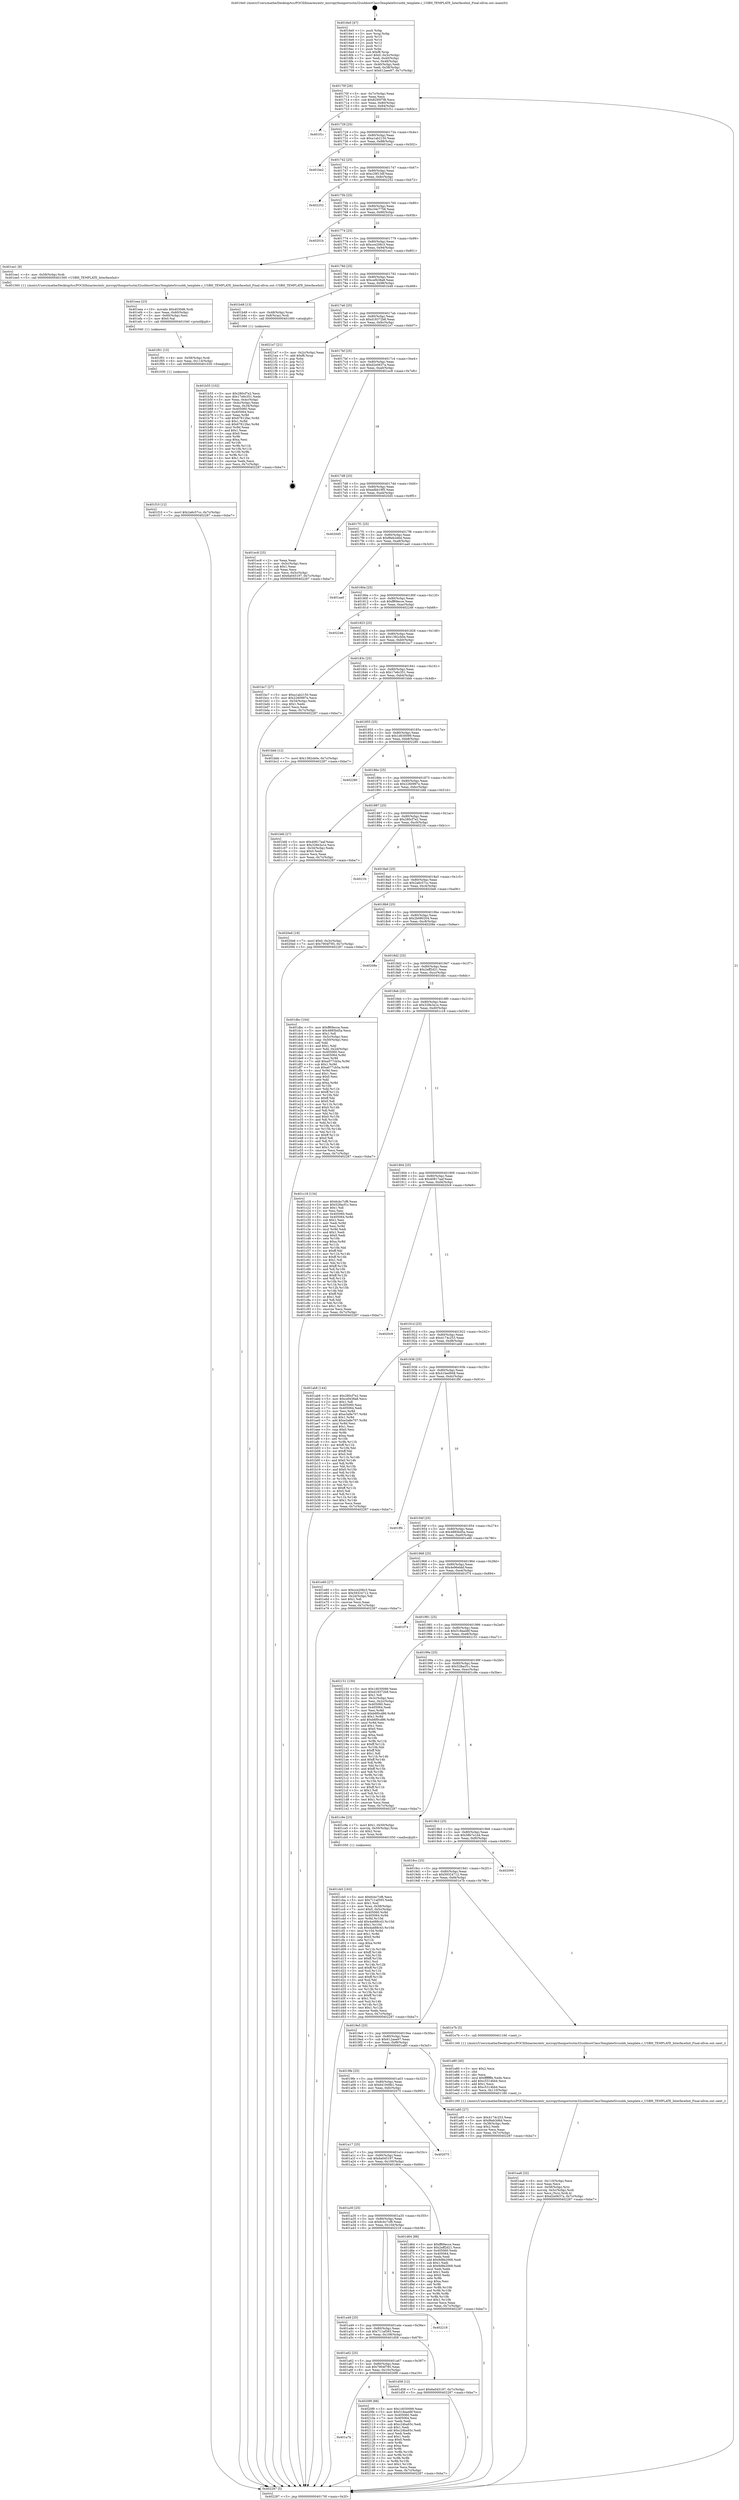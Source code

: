 digraph "0x4016e0" {
  label = "0x4016e0 (/mnt/c/Users/mathe/Desktop/tcc/POCII/binaries/extr_micropythonportsstm32usbhostClassTemplateSrcusbh_template.c_USBH_TEMPLATE_InterfaceInit_Final-ollvm.out::main(0))"
  labelloc = "t"
  node[shape=record]

  Entry [label="",width=0.3,height=0.3,shape=circle,fillcolor=black,style=filled]
  "0x40170f" [label="{
     0x40170f [26]\l
     | [instrs]\l
     &nbsp;&nbsp;0x40170f \<+3\>: mov -0x7c(%rbp),%eax\l
     &nbsp;&nbsp;0x401712 \<+2\>: mov %eax,%ecx\l
     &nbsp;&nbsp;0x401714 \<+6\>: sub $0x8295f7f8,%ecx\l
     &nbsp;&nbsp;0x40171a \<+3\>: mov %eax,-0x80(%rbp)\l
     &nbsp;&nbsp;0x40171d \<+6\>: mov %ecx,-0x84(%rbp)\l
     &nbsp;&nbsp;0x401723 \<+6\>: je 0000000000401f1c \<main+0x83c\>\l
  }"]
  "0x401f1c" [label="{
     0x401f1c\l
  }", style=dashed]
  "0x401729" [label="{
     0x401729 [25]\l
     | [instrs]\l
     &nbsp;&nbsp;0x401729 \<+5\>: jmp 000000000040172e \<main+0x4e\>\l
     &nbsp;&nbsp;0x40172e \<+3\>: mov -0x80(%rbp),%eax\l
     &nbsp;&nbsp;0x401731 \<+5\>: sub $0xa1ab2150,%eax\l
     &nbsp;&nbsp;0x401736 \<+6\>: mov %eax,-0x88(%rbp)\l
     &nbsp;&nbsp;0x40173c \<+6\>: je 0000000000401be2 \<main+0x502\>\l
  }"]
  Exit [label="",width=0.3,height=0.3,shape=circle,fillcolor=black,style=filled,peripheries=2]
  "0x401be2" [label="{
     0x401be2\l
  }", style=dashed]
  "0x401742" [label="{
     0x401742 [25]\l
     | [instrs]\l
     &nbsp;&nbsp;0x401742 \<+5\>: jmp 0000000000401747 \<main+0x67\>\l
     &nbsp;&nbsp;0x401747 \<+3\>: mov -0x80(%rbp),%eax\l
     &nbsp;&nbsp;0x40174a \<+5\>: sub $0xc29f13df,%eax\l
     &nbsp;&nbsp;0x40174f \<+6\>: mov %eax,-0x8c(%rbp)\l
     &nbsp;&nbsp;0x401755 \<+6\>: je 0000000000402252 \<main+0xb72\>\l
  }"]
  "0x401a7b" [label="{
     0x401a7b\l
  }", style=dashed]
  "0x402252" [label="{
     0x402252\l
  }", style=dashed]
  "0x40175b" [label="{
     0x40175b [25]\l
     | [instrs]\l
     &nbsp;&nbsp;0x40175b \<+5\>: jmp 0000000000401760 \<main+0x80\>\l
     &nbsp;&nbsp;0x401760 \<+3\>: mov -0x80(%rbp),%eax\l
     &nbsp;&nbsp;0x401763 \<+5\>: sub $0xc34c7758,%eax\l
     &nbsp;&nbsp;0x401768 \<+6\>: mov %eax,-0x90(%rbp)\l
     &nbsp;&nbsp;0x40176e \<+6\>: je 000000000040201b \<main+0x93b\>\l
  }"]
  "0x4020f9" [label="{
     0x4020f9 [88]\l
     | [instrs]\l
     &nbsp;&nbsp;0x4020f9 \<+5\>: mov $0x1d030099,%eax\l
     &nbsp;&nbsp;0x4020fe \<+5\>: mov $0x518ea48f,%ecx\l
     &nbsp;&nbsp;0x402103 \<+7\>: mov 0x405060,%edx\l
     &nbsp;&nbsp;0x40210a \<+7\>: mov 0x405064,%esi\l
     &nbsp;&nbsp;0x402111 \<+2\>: mov %edx,%edi\l
     &nbsp;&nbsp;0x402113 \<+6\>: sub $0xc24ba93c,%edi\l
     &nbsp;&nbsp;0x402119 \<+3\>: sub $0x1,%edi\l
     &nbsp;&nbsp;0x40211c \<+6\>: add $0xc24ba93c,%edi\l
     &nbsp;&nbsp;0x402122 \<+3\>: imul %edi,%edx\l
     &nbsp;&nbsp;0x402125 \<+3\>: and $0x1,%edx\l
     &nbsp;&nbsp;0x402128 \<+3\>: cmp $0x0,%edx\l
     &nbsp;&nbsp;0x40212b \<+4\>: sete %r8b\l
     &nbsp;&nbsp;0x40212f \<+3\>: cmp $0xa,%esi\l
     &nbsp;&nbsp;0x402132 \<+4\>: setl %r9b\l
     &nbsp;&nbsp;0x402136 \<+3\>: mov %r8b,%r10b\l
     &nbsp;&nbsp;0x402139 \<+3\>: and %r9b,%r10b\l
     &nbsp;&nbsp;0x40213c \<+3\>: xor %r9b,%r8b\l
     &nbsp;&nbsp;0x40213f \<+3\>: or %r8b,%r10b\l
     &nbsp;&nbsp;0x402142 \<+4\>: test $0x1,%r10b\l
     &nbsp;&nbsp;0x402146 \<+3\>: cmovne %ecx,%eax\l
     &nbsp;&nbsp;0x402149 \<+3\>: mov %eax,-0x7c(%rbp)\l
     &nbsp;&nbsp;0x40214c \<+5\>: jmp 0000000000402287 \<main+0xba7\>\l
  }"]
  "0x40201b" [label="{
     0x40201b\l
  }", style=dashed]
  "0x401774" [label="{
     0x401774 [25]\l
     | [instrs]\l
     &nbsp;&nbsp;0x401774 \<+5\>: jmp 0000000000401779 \<main+0x99\>\l
     &nbsp;&nbsp;0x401779 \<+3\>: mov -0x80(%rbp),%eax\l
     &nbsp;&nbsp;0x40177c \<+5\>: sub $0xcce206c3,%eax\l
     &nbsp;&nbsp;0x401781 \<+6\>: mov %eax,-0x94(%rbp)\l
     &nbsp;&nbsp;0x401787 \<+6\>: je 0000000000401ee1 \<main+0x801\>\l
  }"]
  "0x401f10" [label="{
     0x401f10 [12]\l
     | [instrs]\l
     &nbsp;&nbsp;0x401f10 \<+7\>: movl $0x2a6c57cc,-0x7c(%rbp)\l
     &nbsp;&nbsp;0x401f17 \<+5\>: jmp 0000000000402287 \<main+0xba7\>\l
  }"]
  "0x401ee1" [label="{
     0x401ee1 [9]\l
     | [instrs]\l
     &nbsp;&nbsp;0x401ee1 \<+4\>: mov -0x58(%rbp),%rdi\l
     &nbsp;&nbsp;0x401ee5 \<+5\>: call 0000000000401560 \<USBH_TEMPLATE_InterfaceInit\>\l
     | [calls]\l
     &nbsp;&nbsp;0x401560 \{1\} (/mnt/c/Users/mathe/Desktop/tcc/POCII/binaries/extr_micropythonportsstm32usbhostClassTemplateSrcusbh_template.c_USBH_TEMPLATE_InterfaceInit_Final-ollvm.out::USBH_TEMPLATE_InterfaceInit)\l
  }"]
  "0x40178d" [label="{
     0x40178d [25]\l
     | [instrs]\l
     &nbsp;&nbsp;0x40178d \<+5\>: jmp 0000000000401792 \<main+0xb2\>\l
     &nbsp;&nbsp;0x401792 \<+3\>: mov -0x80(%rbp),%eax\l
     &nbsp;&nbsp;0x401795 \<+5\>: sub $0xcef438a8,%eax\l
     &nbsp;&nbsp;0x40179a \<+6\>: mov %eax,-0x98(%rbp)\l
     &nbsp;&nbsp;0x4017a0 \<+6\>: je 0000000000401b48 \<main+0x468\>\l
  }"]
  "0x401f01" [label="{
     0x401f01 [15]\l
     | [instrs]\l
     &nbsp;&nbsp;0x401f01 \<+4\>: mov -0x58(%rbp),%rdi\l
     &nbsp;&nbsp;0x401f05 \<+6\>: mov %eax,-0x114(%rbp)\l
     &nbsp;&nbsp;0x401f0b \<+5\>: call 0000000000401030 \<free@plt\>\l
     | [calls]\l
     &nbsp;&nbsp;0x401030 \{1\} (unknown)\l
  }"]
  "0x401b48" [label="{
     0x401b48 [13]\l
     | [instrs]\l
     &nbsp;&nbsp;0x401b48 \<+4\>: mov -0x48(%rbp),%rax\l
     &nbsp;&nbsp;0x401b4c \<+4\>: mov 0x8(%rax),%rdi\l
     &nbsp;&nbsp;0x401b50 \<+5\>: call 0000000000401060 \<atoi@plt\>\l
     | [calls]\l
     &nbsp;&nbsp;0x401060 \{1\} (unknown)\l
  }"]
  "0x4017a6" [label="{
     0x4017a6 [25]\l
     | [instrs]\l
     &nbsp;&nbsp;0x4017a6 \<+5\>: jmp 00000000004017ab \<main+0xcb\>\l
     &nbsp;&nbsp;0x4017ab \<+3\>: mov -0x80(%rbp),%eax\l
     &nbsp;&nbsp;0x4017ae \<+5\>: sub $0xd18372b8,%eax\l
     &nbsp;&nbsp;0x4017b3 \<+6\>: mov %eax,-0x9c(%rbp)\l
     &nbsp;&nbsp;0x4017b9 \<+6\>: je 00000000004021e7 \<main+0xb07\>\l
  }"]
  "0x401eea" [label="{
     0x401eea [23]\l
     | [instrs]\l
     &nbsp;&nbsp;0x401eea \<+10\>: movabs $0x4030d6,%rdi\l
     &nbsp;&nbsp;0x401ef4 \<+3\>: mov %eax,-0x60(%rbp)\l
     &nbsp;&nbsp;0x401ef7 \<+3\>: mov -0x60(%rbp),%esi\l
     &nbsp;&nbsp;0x401efa \<+2\>: mov $0x0,%al\l
     &nbsp;&nbsp;0x401efc \<+5\>: call 0000000000401040 \<printf@plt\>\l
     | [calls]\l
     &nbsp;&nbsp;0x401040 \{1\} (unknown)\l
  }"]
  "0x4021e7" [label="{
     0x4021e7 [21]\l
     | [instrs]\l
     &nbsp;&nbsp;0x4021e7 \<+3\>: mov -0x2c(%rbp),%eax\l
     &nbsp;&nbsp;0x4021ea \<+7\>: add $0xf8,%rsp\l
     &nbsp;&nbsp;0x4021f1 \<+1\>: pop %rbx\l
     &nbsp;&nbsp;0x4021f2 \<+2\>: pop %r12\l
     &nbsp;&nbsp;0x4021f4 \<+2\>: pop %r13\l
     &nbsp;&nbsp;0x4021f6 \<+2\>: pop %r14\l
     &nbsp;&nbsp;0x4021f8 \<+2\>: pop %r15\l
     &nbsp;&nbsp;0x4021fa \<+1\>: pop %rbp\l
     &nbsp;&nbsp;0x4021fb \<+1\>: ret\l
  }"]
  "0x4017bf" [label="{
     0x4017bf [25]\l
     | [instrs]\l
     &nbsp;&nbsp;0x4017bf \<+5\>: jmp 00000000004017c4 \<main+0xe4\>\l
     &nbsp;&nbsp;0x4017c4 \<+3\>: mov -0x80(%rbp),%eax\l
     &nbsp;&nbsp;0x4017c7 \<+5\>: sub $0xd2e0637a,%eax\l
     &nbsp;&nbsp;0x4017cc \<+6\>: mov %eax,-0xa0(%rbp)\l
     &nbsp;&nbsp;0x4017d2 \<+6\>: je 0000000000401ec8 \<main+0x7e8\>\l
  }"]
  "0x401ea8" [label="{
     0x401ea8 [32]\l
     | [instrs]\l
     &nbsp;&nbsp;0x401ea8 \<+6\>: mov -0x110(%rbp),%ecx\l
     &nbsp;&nbsp;0x401eae \<+3\>: imul %eax,%ecx\l
     &nbsp;&nbsp;0x401eb1 \<+4\>: mov -0x58(%rbp),%rsi\l
     &nbsp;&nbsp;0x401eb5 \<+4\>: movslq -0x5c(%rbp),%rdi\l
     &nbsp;&nbsp;0x401eb9 \<+3\>: mov %ecx,(%rsi,%rdi,4)\l
     &nbsp;&nbsp;0x401ebc \<+7\>: movl $0xd2e0637a,-0x7c(%rbp)\l
     &nbsp;&nbsp;0x401ec3 \<+5\>: jmp 0000000000402287 \<main+0xba7\>\l
  }"]
  "0x401ec8" [label="{
     0x401ec8 [25]\l
     | [instrs]\l
     &nbsp;&nbsp;0x401ec8 \<+2\>: xor %eax,%eax\l
     &nbsp;&nbsp;0x401eca \<+3\>: mov -0x5c(%rbp),%ecx\l
     &nbsp;&nbsp;0x401ecd \<+3\>: sub $0x1,%eax\l
     &nbsp;&nbsp;0x401ed0 \<+2\>: sub %eax,%ecx\l
     &nbsp;&nbsp;0x401ed2 \<+3\>: mov %ecx,-0x5c(%rbp)\l
     &nbsp;&nbsp;0x401ed5 \<+7\>: movl $0x6a045197,-0x7c(%rbp)\l
     &nbsp;&nbsp;0x401edc \<+5\>: jmp 0000000000402287 \<main+0xba7\>\l
  }"]
  "0x4017d8" [label="{
     0x4017d8 [25]\l
     | [instrs]\l
     &nbsp;&nbsp;0x4017d8 \<+5\>: jmp 00000000004017dd \<main+0xfd\>\l
     &nbsp;&nbsp;0x4017dd \<+3\>: mov -0x80(%rbp),%eax\l
     &nbsp;&nbsp;0x4017e0 \<+5\>: sub $0xedbb19f5,%eax\l
     &nbsp;&nbsp;0x4017e5 \<+6\>: mov %eax,-0xa4(%rbp)\l
     &nbsp;&nbsp;0x4017eb \<+6\>: je 00000000004020d5 \<main+0x9f5\>\l
  }"]
  "0x401e80" [label="{
     0x401e80 [40]\l
     | [instrs]\l
     &nbsp;&nbsp;0x401e80 \<+5\>: mov $0x2,%ecx\l
     &nbsp;&nbsp;0x401e85 \<+1\>: cltd\l
     &nbsp;&nbsp;0x401e86 \<+2\>: idiv %ecx\l
     &nbsp;&nbsp;0x401e88 \<+6\>: imul $0xfffffffe,%edx,%ecx\l
     &nbsp;&nbsp;0x401e8e \<+6\>: add $0xc5314bb4,%ecx\l
     &nbsp;&nbsp;0x401e94 \<+3\>: add $0x1,%ecx\l
     &nbsp;&nbsp;0x401e97 \<+6\>: sub $0xc5314bb4,%ecx\l
     &nbsp;&nbsp;0x401e9d \<+6\>: mov %ecx,-0x110(%rbp)\l
     &nbsp;&nbsp;0x401ea3 \<+5\>: call 0000000000401160 \<next_i\>\l
     | [calls]\l
     &nbsp;&nbsp;0x401160 \{1\} (/mnt/c/Users/mathe/Desktop/tcc/POCII/binaries/extr_micropythonportsstm32usbhostClassTemplateSrcusbh_template.c_USBH_TEMPLATE_InterfaceInit_Final-ollvm.out::next_i)\l
  }"]
  "0x4020d5" [label="{
     0x4020d5\l
  }", style=dashed]
  "0x4017f1" [label="{
     0x4017f1 [25]\l
     | [instrs]\l
     &nbsp;&nbsp;0x4017f1 \<+5\>: jmp 00000000004017f6 \<main+0x116\>\l
     &nbsp;&nbsp;0x4017f6 \<+3\>: mov -0x80(%rbp),%eax\l
     &nbsp;&nbsp;0x4017f9 \<+5\>: sub $0xf6eb3d6d,%eax\l
     &nbsp;&nbsp;0x4017fe \<+6\>: mov %eax,-0xa8(%rbp)\l
     &nbsp;&nbsp;0x401804 \<+6\>: je 0000000000401aa0 \<main+0x3c0\>\l
  }"]
  "0x401a62" [label="{
     0x401a62 [25]\l
     | [instrs]\l
     &nbsp;&nbsp;0x401a62 \<+5\>: jmp 0000000000401a67 \<main+0x387\>\l
     &nbsp;&nbsp;0x401a67 \<+3\>: mov -0x80(%rbp),%eax\l
     &nbsp;&nbsp;0x401a6a \<+5\>: sub $0x7904f785,%eax\l
     &nbsp;&nbsp;0x401a6f \<+6\>: mov %eax,-0x10c(%rbp)\l
     &nbsp;&nbsp;0x401a75 \<+6\>: je 00000000004020f9 \<main+0xa19\>\l
  }"]
  "0x401aa0" [label="{
     0x401aa0\l
  }", style=dashed]
  "0x40180a" [label="{
     0x40180a [25]\l
     | [instrs]\l
     &nbsp;&nbsp;0x40180a \<+5\>: jmp 000000000040180f \<main+0x12f\>\l
     &nbsp;&nbsp;0x40180f \<+3\>: mov -0x80(%rbp),%eax\l
     &nbsp;&nbsp;0x401812 \<+5\>: sub $0xff69ecce,%eax\l
     &nbsp;&nbsp;0x401817 \<+6\>: mov %eax,-0xac(%rbp)\l
     &nbsp;&nbsp;0x40181d \<+6\>: je 0000000000402246 \<main+0xb66\>\l
  }"]
  "0x401d58" [label="{
     0x401d58 [12]\l
     | [instrs]\l
     &nbsp;&nbsp;0x401d58 \<+7\>: movl $0x6a045197,-0x7c(%rbp)\l
     &nbsp;&nbsp;0x401d5f \<+5\>: jmp 0000000000402287 \<main+0xba7\>\l
  }"]
  "0x402246" [label="{
     0x402246\l
  }", style=dashed]
  "0x401823" [label="{
     0x401823 [25]\l
     | [instrs]\l
     &nbsp;&nbsp;0x401823 \<+5\>: jmp 0000000000401828 \<main+0x148\>\l
     &nbsp;&nbsp;0x401828 \<+3\>: mov -0x80(%rbp),%eax\l
     &nbsp;&nbsp;0x40182b \<+5\>: sub $0x1382cb0e,%eax\l
     &nbsp;&nbsp;0x401830 \<+6\>: mov %eax,-0xb0(%rbp)\l
     &nbsp;&nbsp;0x401836 \<+6\>: je 0000000000401bc7 \<main+0x4e7\>\l
  }"]
  "0x401a49" [label="{
     0x401a49 [25]\l
     | [instrs]\l
     &nbsp;&nbsp;0x401a49 \<+5\>: jmp 0000000000401a4e \<main+0x36e\>\l
     &nbsp;&nbsp;0x401a4e \<+3\>: mov -0x80(%rbp),%eax\l
     &nbsp;&nbsp;0x401a51 \<+5\>: sub $0x711af393,%eax\l
     &nbsp;&nbsp;0x401a56 \<+6\>: mov %eax,-0x108(%rbp)\l
     &nbsp;&nbsp;0x401a5c \<+6\>: je 0000000000401d58 \<main+0x678\>\l
  }"]
  "0x401bc7" [label="{
     0x401bc7 [27]\l
     | [instrs]\l
     &nbsp;&nbsp;0x401bc7 \<+5\>: mov $0xa1ab2150,%eax\l
     &nbsp;&nbsp;0x401bcc \<+5\>: mov $0x2260997e,%ecx\l
     &nbsp;&nbsp;0x401bd1 \<+3\>: mov -0x34(%rbp),%edx\l
     &nbsp;&nbsp;0x401bd4 \<+3\>: cmp $0x1,%edx\l
     &nbsp;&nbsp;0x401bd7 \<+3\>: cmovl %ecx,%eax\l
     &nbsp;&nbsp;0x401bda \<+3\>: mov %eax,-0x7c(%rbp)\l
     &nbsp;&nbsp;0x401bdd \<+5\>: jmp 0000000000402287 \<main+0xba7\>\l
  }"]
  "0x40183c" [label="{
     0x40183c [25]\l
     | [instrs]\l
     &nbsp;&nbsp;0x40183c \<+5\>: jmp 0000000000401841 \<main+0x161\>\l
     &nbsp;&nbsp;0x401841 \<+3\>: mov -0x80(%rbp),%eax\l
     &nbsp;&nbsp;0x401844 \<+5\>: sub $0x17e6c351,%eax\l
     &nbsp;&nbsp;0x401849 \<+6\>: mov %eax,-0xb4(%rbp)\l
     &nbsp;&nbsp;0x40184f \<+6\>: je 0000000000401bbb \<main+0x4db\>\l
  }"]
  "0x402218" [label="{
     0x402218\l
  }", style=dashed]
  "0x401bbb" [label="{
     0x401bbb [12]\l
     | [instrs]\l
     &nbsp;&nbsp;0x401bbb \<+7\>: movl $0x1382cb0e,-0x7c(%rbp)\l
     &nbsp;&nbsp;0x401bc2 \<+5\>: jmp 0000000000402287 \<main+0xba7\>\l
  }"]
  "0x401855" [label="{
     0x401855 [25]\l
     | [instrs]\l
     &nbsp;&nbsp;0x401855 \<+5\>: jmp 000000000040185a \<main+0x17a\>\l
     &nbsp;&nbsp;0x40185a \<+3\>: mov -0x80(%rbp),%eax\l
     &nbsp;&nbsp;0x40185d \<+5\>: sub $0x1d030099,%eax\l
     &nbsp;&nbsp;0x401862 \<+6\>: mov %eax,-0xb8(%rbp)\l
     &nbsp;&nbsp;0x401868 \<+6\>: je 0000000000402280 \<main+0xba0\>\l
  }"]
  "0x401a30" [label="{
     0x401a30 [25]\l
     | [instrs]\l
     &nbsp;&nbsp;0x401a30 \<+5\>: jmp 0000000000401a35 \<main+0x355\>\l
     &nbsp;&nbsp;0x401a35 \<+3\>: mov -0x80(%rbp),%eax\l
     &nbsp;&nbsp;0x401a38 \<+5\>: sub $0x6cbc7cf8,%eax\l
     &nbsp;&nbsp;0x401a3d \<+6\>: mov %eax,-0x104(%rbp)\l
     &nbsp;&nbsp;0x401a43 \<+6\>: je 0000000000402218 \<main+0xb38\>\l
  }"]
  "0x402280" [label="{
     0x402280\l
  }", style=dashed]
  "0x40186e" [label="{
     0x40186e [25]\l
     | [instrs]\l
     &nbsp;&nbsp;0x40186e \<+5\>: jmp 0000000000401873 \<main+0x193\>\l
     &nbsp;&nbsp;0x401873 \<+3\>: mov -0x80(%rbp),%eax\l
     &nbsp;&nbsp;0x401876 \<+5\>: sub $0x2260997e,%eax\l
     &nbsp;&nbsp;0x40187b \<+6\>: mov %eax,-0xbc(%rbp)\l
     &nbsp;&nbsp;0x401881 \<+6\>: je 0000000000401bfd \<main+0x51d\>\l
  }"]
  "0x401d64" [label="{
     0x401d64 [88]\l
     | [instrs]\l
     &nbsp;&nbsp;0x401d64 \<+5\>: mov $0xff69ecce,%eax\l
     &nbsp;&nbsp;0x401d69 \<+5\>: mov $0x2eff2d21,%ecx\l
     &nbsp;&nbsp;0x401d6e \<+7\>: mov 0x405060,%edx\l
     &nbsp;&nbsp;0x401d75 \<+7\>: mov 0x405064,%esi\l
     &nbsp;&nbsp;0x401d7c \<+2\>: mov %edx,%edi\l
     &nbsp;&nbsp;0x401d7e \<+6\>: add $0x9d8e2068,%edi\l
     &nbsp;&nbsp;0x401d84 \<+3\>: sub $0x1,%edi\l
     &nbsp;&nbsp;0x401d87 \<+6\>: sub $0x9d8e2068,%edi\l
     &nbsp;&nbsp;0x401d8d \<+3\>: imul %edi,%edx\l
     &nbsp;&nbsp;0x401d90 \<+3\>: and $0x1,%edx\l
     &nbsp;&nbsp;0x401d93 \<+3\>: cmp $0x0,%edx\l
     &nbsp;&nbsp;0x401d96 \<+4\>: sete %r8b\l
     &nbsp;&nbsp;0x401d9a \<+3\>: cmp $0xa,%esi\l
     &nbsp;&nbsp;0x401d9d \<+4\>: setl %r9b\l
     &nbsp;&nbsp;0x401da1 \<+3\>: mov %r8b,%r10b\l
     &nbsp;&nbsp;0x401da4 \<+3\>: and %r9b,%r10b\l
     &nbsp;&nbsp;0x401da7 \<+3\>: xor %r9b,%r8b\l
     &nbsp;&nbsp;0x401daa \<+3\>: or %r8b,%r10b\l
     &nbsp;&nbsp;0x401dad \<+4\>: test $0x1,%r10b\l
     &nbsp;&nbsp;0x401db1 \<+3\>: cmovne %ecx,%eax\l
     &nbsp;&nbsp;0x401db4 \<+3\>: mov %eax,-0x7c(%rbp)\l
     &nbsp;&nbsp;0x401db7 \<+5\>: jmp 0000000000402287 \<main+0xba7\>\l
  }"]
  "0x401bfd" [label="{
     0x401bfd [27]\l
     | [instrs]\l
     &nbsp;&nbsp;0x401bfd \<+5\>: mov $0x40817aaf,%eax\l
     &nbsp;&nbsp;0x401c02 \<+5\>: mov $0x328e3a1e,%ecx\l
     &nbsp;&nbsp;0x401c07 \<+3\>: mov -0x34(%rbp),%edx\l
     &nbsp;&nbsp;0x401c0a \<+3\>: cmp $0x0,%edx\l
     &nbsp;&nbsp;0x401c0d \<+3\>: cmove %ecx,%eax\l
     &nbsp;&nbsp;0x401c10 \<+3\>: mov %eax,-0x7c(%rbp)\l
     &nbsp;&nbsp;0x401c13 \<+5\>: jmp 0000000000402287 \<main+0xba7\>\l
  }"]
  "0x401887" [label="{
     0x401887 [25]\l
     | [instrs]\l
     &nbsp;&nbsp;0x401887 \<+5\>: jmp 000000000040188c \<main+0x1ac\>\l
     &nbsp;&nbsp;0x40188c \<+3\>: mov -0x80(%rbp),%eax\l
     &nbsp;&nbsp;0x40188f \<+5\>: sub $0x280cf7e2,%eax\l
     &nbsp;&nbsp;0x401894 \<+6\>: mov %eax,-0xc0(%rbp)\l
     &nbsp;&nbsp;0x40189a \<+6\>: je 00000000004021fc \<main+0xb1c\>\l
  }"]
  "0x401a17" [label="{
     0x401a17 [25]\l
     | [instrs]\l
     &nbsp;&nbsp;0x401a17 \<+5\>: jmp 0000000000401a1c \<main+0x33c\>\l
     &nbsp;&nbsp;0x401a1c \<+3\>: mov -0x80(%rbp),%eax\l
     &nbsp;&nbsp;0x401a1f \<+5\>: sub $0x6a045197,%eax\l
     &nbsp;&nbsp;0x401a24 \<+6\>: mov %eax,-0x100(%rbp)\l
     &nbsp;&nbsp;0x401a2a \<+6\>: je 0000000000401d64 \<main+0x684\>\l
  }"]
  "0x4021fc" [label="{
     0x4021fc\l
  }", style=dashed]
  "0x4018a0" [label="{
     0x4018a0 [25]\l
     | [instrs]\l
     &nbsp;&nbsp;0x4018a0 \<+5\>: jmp 00000000004018a5 \<main+0x1c5\>\l
     &nbsp;&nbsp;0x4018a5 \<+3\>: mov -0x80(%rbp),%eax\l
     &nbsp;&nbsp;0x4018a8 \<+5\>: sub $0x2a6c57cc,%eax\l
     &nbsp;&nbsp;0x4018ad \<+6\>: mov %eax,-0xc4(%rbp)\l
     &nbsp;&nbsp;0x4018b3 \<+6\>: je 00000000004020e6 \<main+0xa06\>\l
  }"]
  "0x402075" [label="{
     0x402075\l
  }", style=dashed]
  "0x4020e6" [label="{
     0x4020e6 [19]\l
     | [instrs]\l
     &nbsp;&nbsp;0x4020e6 \<+7\>: movl $0x0,-0x3c(%rbp)\l
     &nbsp;&nbsp;0x4020ed \<+7\>: movl $0x7904f785,-0x7c(%rbp)\l
     &nbsp;&nbsp;0x4020f4 \<+5\>: jmp 0000000000402287 \<main+0xba7\>\l
  }"]
  "0x4018b9" [label="{
     0x4018b9 [25]\l
     | [instrs]\l
     &nbsp;&nbsp;0x4018b9 \<+5\>: jmp 00000000004018be \<main+0x1de\>\l
     &nbsp;&nbsp;0x4018be \<+3\>: mov -0x80(%rbp),%eax\l
     &nbsp;&nbsp;0x4018c1 \<+5\>: sub $0x2b080204,%eax\l
     &nbsp;&nbsp;0x4018c6 \<+6\>: mov %eax,-0xc8(%rbp)\l
     &nbsp;&nbsp;0x4018cc \<+6\>: je 000000000040208e \<main+0x9ae\>\l
  }"]
  "0x401cb5" [label="{
     0x401cb5 [163]\l
     | [instrs]\l
     &nbsp;&nbsp;0x401cb5 \<+5\>: mov $0x6cbc7cf8,%ecx\l
     &nbsp;&nbsp;0x401cba \<+5\>: mov $0x711af393,%edx\l
     &nbsp;&nbsp;0x401cbf \<+3\>: mov $0x1,%sil\l
     &nbsp;&nbsp;0x401cc2 \<+4\>: mov %rax,-0x58(%rbp)\l
     &nbsp;&nbsp;0x401cc6 \<+7\>: movl $0x0,-0x5c(%rbp)\l
     &nbsp;&nbsp;0x401ccd \<+8\>: mov 0x405060,%r8d\l
     &nbsp;&nbsp;0x401cd5 \<+8\>: mov 0x405064,%r9d\l
     &nbsp;&nbsp;0x401cdd \<+3\>: mov %r8d,%r10d\l
     &nbsp;&nbsp;0x401ce0 \<+7\>: add $0x4a488c43,%r10d\l
     &nbsp;&nbsp;0x401ce7 \<+4\>: sub $0x1,%r10d\l
     &nbsp;&nbsp;0x401ceb \<+7\>: sub $0x4a488c43,%r10d\l
     &nbsp;&nbsp;0x401cf2 \<+4\>: imul %r10d,%r8d\l
     &nbsp;&nbsp;0x401cf6 \<+4\>: and $0x1,%r8d\l
     &nbsp;&nbsp;0x401cfa \<+4\>: cmp $0x0,%r8d\l
     &nbsp;&nbsp;0x401cfe \<+4\>: sete %r11b\l
     &nbsp;&nbsp;0x401d02 \<+4\>: cmp $0xa,%r9d\l
     &nbsp;&nbsp;0x401d06 \<+3\>: setl %bl\l
     &nbsp;&nbsp;0x401d09 \<+3\>: mov %r11b,%r14b\l
     &nbsp;&nbsp;0x401d0c \<+4\>: xor $0xff,%r14b\l
     &nbsp;&nbsp;0x401d10 \<+3\>: mov %bl,%r15b\l
     &nbsp;&nbsp;0x401d13 \<+4\>: xor $0xff,%r15b\l
     &nbsp;&nbsp;0x401d17 \<+4\>: xor $0x1,%sil\l
     &nbsp;&nbsp;0x401d1b \<+3\>: mov %r14b,%r12b\l
     &nbsp;&nbsp;0x401d1e \<+4\>: and $0xff,%r12b\l
     &nbsp;&nbsp;0x401d22 \<+3\>: and %sil,%r11b\l
     &nbsp;&nbsp;0x401d25 \<+3\>: mov %r15b,%r13b\l
     &nbsp;&nbsp;0x401d28 \<+4\>: and $0xff,%r13b\l
     &nbsp;&nbsp;0x401d2c \<+3\>: and %sil,%bl\l
     &nbsp;&nbsp;0x401d2f \<+3\>: or %r11b,%r12b\l
     &nbsp;&nbsp;0x401d32 \<+3\>: or %bl,%r13b\l
     &nbsp;&nbsp;0x401d35 \<+3\>: xor %r13b,%r12b\l
     &nbsp;&nbsp;0x401d38 \<+3\>: or %r15b,%r14b\l
     &nbsp;&nbsp;0x401d3b \<+4\>: xor $0xff,%r14b\l
     &nbsp;&nbsp;0x401d3f \<+4\>: or $0x1,%sil\l
     &nbsp;&nbsp;0x401d43 \<+3\>: and %sil,%r14b\l
     &nbsp;&nbsp;0x401d46 \<+3\>: or %r14b,%r12b\l
     &nbsp;&nbsp;0x401d49 \<+4\>: test $0x1,%r12b\l
     &nbsp;&nbsp;0x401d4d \<+3\>: cmovne %edx,%ecx\l
     &nbsp;&nbsp;0x401d50 \<+3\>: mov %ecx,-0x7c(%rbp)\l
     &nbsp;&nbsp;0x401d53 \<+5\>: jmp 0000000000402287 \<main+0xba7\>\l
  }"]
  "0x40208e" [label="{
     0x40208e\l
  }", style=dashed]
  "0x4018d2" [label="{
     0x4018d2 [25]\l
     | [instrs]\l
     &nbsp;&nbsp;0x4018d2 \<+5\>: jmp 00000000004018d7 \<main+0x1f7\>\l
     &nbsp;&nbsp;0x4018d7 \<+3\>: mov -0x80(%rbp),%eax\l
     &nbsp;&nbsp;0x4018da \<+5\>: sub $0x2eff2d21,%eax\l
     &nbsp;&nbsp;0x4018df \<+6\>: mov %eax,-0xcc(%rbp)\l
     &nbsp;&nbsp;0x4018e5 \<+6\>: je 0000000000401dbc \<main+0x6dc\>\l
  }"]
  "0x401b55" [label="{
     0x401b55 [102]\l
     | [instrs]\l
     &nbsp;&nbsp;0x401b55 \<+5\>: mov $0x280cf7e2,%ecx\l
     &nbsp;&nbsp;0x401b5a \<+5\>: mov $0x17e6c351,%edx\l
     &nbsp;&nbsp;0x401b5f \<+3\>: mov %eax,-0x4c(%rbp)\l
     &nbsp;&nbsp;0x401b62 \<+3\>: mov -0x4c(%rbp),%eax\l
     &nbsp;&nbsp;0x401b65 \<+3\>: mov %eax,-0x34(%rbp)\l
     &nbsp;&nbsp;0x401b68 \<+7\>: mov 0x405060,%eax\l
     &nbsp;&nbsp;0x401b6f \<+7\>: mov 0x405064,%esi\l
     &nbsp;&nbsp;0x401b76 \<+3\>: mov %eax,%r8d\l
     &nbsp;&nbsp;0x401b79 \<+7\>: add $0x67812fac,%r8d\l
     &nbsp;&nbsp;0x401b80 \<+4\>: sub $0x1,%r8d\l
     &nbsp;&nbsp;0x401b84 \<+7\>: sub $0x67812fac,%r8d\l
     &nbsp;&nbsp;0x401b8b \<+4\>: imul %r8d,%eax\l
     &nbsp;&nbsp;0x401b8f \<+3\>: and $0x1,%eax\l
     &nbsp;&nbsp;0x401b92 \<+3\>: cmp $0x0,%eax\l
     &nbsp;&nbsp;0x401b95 \<+4\>: sete %r9b\l
     &nbsp;&nbsp;0x401b99 \<+3\>: cmp $0xa,%esi\l
     &nbsp;&nbsp;0x401b9c \<+4\>: setl %r10b\l
     &nbsp;&nbsp;0x401ba0 \<+3\>: mov %r9b,%r11b\l
     &nbsp;&nbsp;0x401ba3 \<+3\>: and %r10b,%r11b\l
     &nbsp;&nbsp;0x401ba6 \<+3\>: xor %r10b,%r9b\l
     &nbsp;&nbsp;0x401ba9 \<+3\>: or %r9b,%r11b\l
     &nbsp;&nbsp;0x401bac \<+4\>: test $0x1,%r11b\l
     &nbsp;&nbsp;0x401bb0 \<+3\>: cmovne %edx,%ecx\l
     &nbsp;&nbsp;0x401bb3 \<+3\>: mov %ecx,-0x7c(%rbp)\l
     &nbsp;&nbsp;0x401bb6 \<+5\>: jmp 0000000000402287 \<main+0xba7\>\l
  }"]
  "0x401dbc" [label="{
     0x401dbc [164]\l
     | [instrs]\l
     &nbsp;&nbsp;0x401dbc \<+5\>: mov $0xff69ecce,%eax\l
     &nbsp;&nbsp;0x401dc1 \<+5\>: mov $0x4885bd5a,%ecx\l
     &nbsp;&nbsp;0x401dc6 \<+2\>: mov $0x1,%dl\l
     &nbsp;&nbsp;0x401dc8 \<+3\>: mov -0x5c(%rbp),%esi\l
     &nbsp;&nbsp;0x401dcb \<+3\>: cmp -0x50(%rbp),%esi\l
     &nbsp;&nbsp;0x401dce \<+4\>: setl %dil\l
     &nbsp;&nbsp;0x401dd2 \<+4\>: and $0x1,%dil\l
     &nbsp;&nbsp;0x401dd6 \<+4\>: mov %dil,-0x2d(%rbp)\l
     &nbsp;&nbsp;0x401dda \<+7\>: mov 0x405060,%esi\l
     &nbsp;&nbsp;0x401de1 \<+8\>: mov 0x405064,%r8d\l
     &nbsp;&nbsp;0x401de9 \<+3\>: mov %esi,%r9d\l
     &nbsp;&nbsp;0x401dec \<+7\>: add $0xa077cb5a,%r9d\l
     &nbsp;&nbsp;0x401df3 \<+4\>: sub $0x1,%r9d\l
     &nbsp;&nbsp;0x401df7 \<+7\>: sub $0xa077cb5a,%r9d\l
     &nbsp;&nbsp;0x401dfe \<+4\>: imul %r9d,%esi\l
     &nbsp;&nbsp;0x401e02 \<+3\>: and $0x1,%esi\l
     &nbsp;&nbsp;0x401e05 \<+3\>: cmp $0x0,%esi\l
     &nbsp;&nbsp;0x401e08 \<+4\>: sete %dil\l
     &nbsp;&nbsp;0x401e0c \<+4\>: cmp $0xa,%r8d\l
     &nbsp;&nbsp;0x401e10 \<+4\>: setl %r10b\l
     &nbsp;&nbsp;0x401e14 \<+3\>: mov %dil,%r11b\l
     &nbsp;&nbsp;0x401e17 \<+4\>: xor $0xff,%r11b\l
     &nbsp;&nbsp;0x401e1b \<+3\>: mov %r10b,%bl\l
     &nbsp;&nbsp;0x401e1e \<+3\>: xor $0xff,%bl\l
     &nbsp;&nbsp;0x401e21 \<+3\>: xor $0x0,%dl\l
     &nbsp;&nbsp;0x401e24 \<+3\>: mov %r11b,%r14b\l
     &nbsp;&nbsp;0x401e27 \<+4\>: and $0x0,%r14b\l
     &nbsp;&nbsp;0x401e2b \<+3\>: and %dl,%dil\l
     &nbsp;&nbsp;0x401e2e \<+3\>: mov %bl,%r15b\l
     &nbsp;&nbsp;0x401e31 \<+4\>: and $0x0,%r15b\l
     &nbsp;&nbsp;0x401e35 \<+3\>: and %dl,%r10b\l
     &nbsp;&nbsp;0x401e38 \<+3\>: or %dil,%r14b\l
     &nbsp;&nbsp;0x401e3b \<+3\>: or %r10b,%r15b\l
     &nbsp;&nbsp;0x401e3e \<+3\>: xor %r15b,%r14b\l
     &nbsp;&nbsp;0x401e41 \<+3\>: or %bl,%r11b\l
     &nbsp;&nbsp;0x401e44 \<+4\>: xor $0xff,%r11b\l
     &nbsp;&nbsp;0x401e48 \<+3\>: or $0x0,%dl\l
     &nbsp;&nbsp;0x401e4b \<+3\>: and %dl,%r11b\l
     &nbsp;&nbsp;0x401e4e \<+3\>: or %r11b,%r14b\l
     &nbsp;&nbsp;0x401e51 \<+4\>: test $0x1,%r14b\l
     &nbsp;&nbsp;0x401e55 \<+3\>: cmovne %ecx,%eax\l
     &nbsp;&nbsp;0x401e58 \<+3\>: mov %eax,-0x7c(%rbp)\l
     &nbsp;&nbsp;0x401e5b \<+5\>: jmp 0000000000402287 \<main+0xba7\>\l
  }"]
  "0x4018eb" [label="{
     0x4018eb [25]\l
     | [instrs]\l
     &nbsp;&nbsp;0x4018eb \<+5\>: jmp 00000000004018f0 \<main+0x210\>\l
     &nbsp;&nbsp;0x4018f0 \<+3\>: mov -0x80(%rbp),%eax\l
     &nbsp;&nbsp;0x4018f3 \<+5\>: sub $0x328e3a1e,%eax\l
     &nbsp;&nbsp;0x4018f8 \<+6\>: mov %eax,-0xd0(%rbp)\l
     &nbsp;&nbsp;0x4018fe \<+6\>: je 0000000000401c18 \<main+0x538\>\l
  }"]
  "0x4016e0" [label="{
     0x4016e0 [47]\l
     | [instrs]\l
     &nbsp;&nbsp;0x4016e0 \<+1\>: push %rbp\l
     &nbsp;&nbsp;0x4016e1 \<+3\>: mov %rsp,%rbp\l
     &nbsp;&nbsp;0x4016e4 \<+2\>: push %r15\l
     &nbsp;&nbsp;0x4016e6 \<+2\>: push %r14\l
     &nbsp;&nbsp;0x4016e8 \<+2\>: push %r13\l
     &nbsp;&nbsp;0x4016ea \<+2\>: push %r12\l
     &nbsp;&nbsp;0x4016ec \<+1\>: push %rbx\l
     &nbsp;&nbsp;0x4016ed \<+7\>: sub $0xf8,%rsp\l
     &nbsp;&nbsp;0x4016f4 \<+7\>: movl $0x0,-0x3c(%rbp)\l
     &nbsp;&nbsp;0x4016fb \<+3\>: mov %edi,-0x40(%rbp)\l
     &nbsp;&nbsp;0x4016fe \<+4\>: mov %rsi,-0x48(%rbp)\l
     &nbsp;&nbsp;0x401702 \<+3\>: mov -0x40(%rbp),%edi\l
     &nbsp;&nbsp;0x401705 \<+3\>: mov %edi,-0x38(%rbp)\l
     &nbsp;&nbsp;0x401708 \<+7\>: movl $0x612aee97,-0x7c(%rbp)\l
  }"]
  "0x401c18" [label="{
     0x401c18 [134]\l
     | [instrs]\l
     &nbsp;&nbsp;0x401c18 \<+5\>: mov $0x6cbc7cf8,%eax\l
     &nbsp;&nbsp;0x401c1d \<+5\>: mov $0x528acf1c,%ecx\l
     &nbsp;&nbsp;0x401c22 \<+2\>: mov $0x1,%dl\l
     &nbsp;&nbsp;0x401c24 \<+2\>: xor %esi,%esi\l
     &nbsp;&nbsp;0x401c26 \<+7\>: mov 0x405060,%edi\l
     &nbsp;&nbsp;0x401c2d \<+8\>: mov 0x405064,%r8d\l
     &nbsp;&nbsp;0x401c35 \<+3\>: sub $0x1,%esi\l
     &nbsp;&nbsp;0x401c38 \<+3\>: mov %edi,%r9d\l
     &nbsp;&nbsp;0x401c3b \<+3\>: add %esi,%r9d\l
     &nbsp;&nbsp;0x401c3e \<+4\>: imul %r9d,%edi\l
     &nbsp;&nbsp;0x401c42 \<+3\>: and $0x1,%edi\l
     &nbsp;&nbsp;0x401c45 \<+3\>: cmp $0x0,%edi\l
     &nbsp;&nbsp;0x401c48 \<+4\>: sete %r10b\l
     &nbsp;&nbsp;0x401c4c \<+4\>: cmp $0xa,%r8d\l
     &nbsp;&nbsp;0x401c50 \<+4\>: setl %r11b\l
     &nbsp;&nbsp;0x401c54 \<+3\>: mov %r10b,%bl\l
     &nbsp;&nbsp;0x401c57 \<+3\>: xor $0xff,%bl\l
     &nbsp;&nbsp;0x401c5a \<+3\>: mov %r11b,%r14b\l
     &nbsp;&nbsp;0x401c5d \<+4\>: xor $0xff,%r14b\l
     &nbsp;&nbsp;0x401c61 \<+3\>: xor $0x1,%dl\l
     &nbsp;&nbsp;0x401c64 \<+3\>: mov %bl,%r15b\l
     &nbsp;&nbsp;0x401c67 \<+4\>: and $0xff,%r15b\l
     &nbsp;&nbsp;0x401c6b \<+3\>: and %dl,%r10b\l
     &nbsp;&nbsp;0x401c6e \<+3\>: mov %r14b,%r12b\l
     &nbsp;&nbsp;0x401c71 \<+4\>: and $0xff,%r12b\l
     &nbsp;&nbsp;0x401c75 \<+3\>: and %dl,%r11b\l
     &nbsp;&nbsp;0x401c78 \<+3\>: or %r10b,%r15b\l
     &nbsp;&nbsp;0x401c7b \<+3\>: or %r11b,%r12b\l
     &nbsp;&nbsp;0x401c7e \<+3\>: xor %r12b,%r15b\l
     &nbsp;&nbsp;0x401c81 \<+3\>: or %r14b,%bl\l
     &nbsp;&nbsp;0x401c84 \<+3\>: xor $0xff,%bl\l
     &nbsp;&nbsp;0x401c87 \<+3\>: or $0x1,%dl\l
     &nbsp;&nbsp;0x401c8a \<+2\>: and %dl,%bl\l
     &nbsp;&nbsp;0x401c8c \<+3\>: or %bl,%r15b\l
     &nbsp;&nbsp;0x401c8f \<+4\>: test $0x1,%r15b\l
     &nbsp;&nbsp;0x401c93 \<+3\>: cmovne %ecx,%eax\l
     &nbsp;&nbsp;0x401c96 \<+3\>: mov %eax,-0x7c(%rbp)\l
     &nbsp;&nbsp;0x401c99 \<+5\>: jmp 0000000000402287 \<main+0xba7\>\l
  }"]
  "0x401904" [label="{
     0x401904 [25]\l
     | [instrs]\l
     &nbsp;&nbsp;0x401904 \<+5\>: jmp 0000000000401909 \<main+0x229\>\l
     &nbsp;&nbsp;0x401909 \<+3\>: mov -0x80(%rbp),%eax\l
     &nbsp;&nbsp;0x40190c \<+5\>: sub $0x40817aaf,%eax\l
     &nbsp;&nbsp;0x401911 \<+6\>: mov %eax,-0xd4(%rbp)\l
     &nbsp;&nbsp;0x401917 \<+6\>: je 00000000004020c9 \<main+0x9e9\>\l
  }"]
  "0x402287" [label="{
     0x402287 [5]\l
     | [instrs]\l
     &nbsp;&nbsp;0x402287 \<+5\>: jmp 000000000040170f \<main+0x2f\>\l
  }"]
  "0x4020c9" [label="{
     0x4020c9\l
  }", style=dashed]
  "0x40191d" [label="{
     0x40191d [25]\l
     | [instrs]\l
     &nbsp;&nbsp;0x40191d \<+5\>: jmp 0000000000401922 \<main+0x242\>\l
     &nbsp;&nbsp;0x401922 \<+3\>: mov -0x80(%rbp),%eax\l
     &nbsp;&nbsp;0x401925 \<+5\>: sub $0x4174c253,%eax\l
     &nbsp;&nbsp;0x40192a \<+6\>: mov %eax,-0xd8(%rbp)\l
     &nbsp;&nbsp;0x401930 \<+6\>: je 0000000000401ab8 \<main+0x3d8\>\l
  }"]
  "0x4019fe" [label="{
     0x4019fe [25]\l
     | [instrs]\l
     &nbsp;&nbsp;0x4019fe \<+5\>: jmp 0000000000401a03 \<main+0x323\>\l
     &nbsp;&nbsp;0x401a03 \<+3\>: mov -0x80(%rbp),%eax\l
     &nbsp;&nbsp;0x401a06 \<+5\>: sub $0x641949b1,%eax\l
     &nbsp;&nbsp;0x401a0b \<+6\>: mov %eax,-0xfc(%rbp)\l
     &nbsp;&nbsp;0x401a11 \<+6\>: je 0000000000402075 \<main+0x995\>\l
  }"]
  "0x401ab8" [label="{
     0x401ab8 [144]\l
     | [instrs]\l
     &nbsp;&nbsp;0x401ab8 \<+5\>: mov $0x280cf7e2,%eax\l
     &nbsp;&nbsp;0x401abd \<+5\>: mov $0xcef438a8,%ecx\l
     &nbsp;&nbsp;0x401ac2 \<+2\>: mov $0x1,%dl\l
     &nbsp;&nbsp;0x401ac4 \<+7\>: mov 0x405060,%esi\l
     &nbsp;&nbsp;0x401acb \<+7\>: mov 0x405064,%edi\l
     &nbsp;&nbsp;0x401ad2 \<+3\>: mov %esi,%r8d\l
     &nbsp;&nbsp;0x401ad5 \<+7\>: sub $0xe3a8e707,%r8d\l
     &nbsp;&nbsp;0x401adc \<+4\>: sub $0x1,%r8d\l
     &nbsp;&nbsp;0x401ae0 \<+7\>: add $0xe3a8e707,%r8d\l
     &nbsp;&nbsp;0x401ae7 \<+4\>: imul %r8d,%esi\l
     &nbsp;&nbsp;0x401aeb \<+3\>: and $0x1,%esi\l
     &nbsp;&nbsp;0x401aee \<+3\>: cmp $0x0,%esi\l
     &nbsp;&nbsp;0x401af1 \<+4\>: sete %r9b\l
     &nbsp;&nbsp;0x401af5 \<+3\>: cmp $0xa,%edi\l
     &nbsp;&nbsp;0x401af8 \<+4\>: setl %r10b\l
     &nbsp;&nbsp;0x401afc \<+3\>: mov %r9b,%r11b\l
     &nbsp;&nbsp;0x401aff \<+4\>: xor $0xff,%r11b\l
     &nbsp;&nbsp;0x401b03 \<+3\>: mov %r10b,%bl\l
     &nbsp;&nbsp;0x401b06 \<+3\>: xor $0xff,%bl\l
     &nbsp;&nbsp;0x401b09 \<+3\>: xor $0x0,%dl\l
     &nbsp;&nbsp;0x401b0c \<+3\>: mov %r11b,%r14b\l
     &nbsp;&nbsp;0x401b0f \<+4\>: and $0x0,%r14b\l
     &nbsp;&nbsp;0x401b13 \<+3\>: and %dl,%r9b\l
     &nbsp;&nbsp;0x401b16 \<+3\>: mov %bl,%r15b\l
     &nbsp;&nbsp;0x401b19 \<+4\>: and $0x0,%r15b\l
     &nbsp;&nbsp;0x401b1d \<+3\>: and %dl,%r10b\l
     &nbsp;&nbsp;0x401b20 \<+3\>: or %r9b,%r14b\l
     &nbsp;&nbsp;0x401b23 \<+3\>: or %r10b,%r15b\l
     &nbsp;&nbsp;0x401b26 \<+3\>: xor %r15b,%r14b\l
     &nbsp;&nbsp;0x401b29 \<+3\>: or %bl,%r11b\l
     &nbsp;&nbsp;0x401b2c \<+4\>: xor $0xff,%r11b\l
     &nbsp;&nbsp;0x401b30 \<+3\>: or $0x0,%dl\l
     &nbsp;&nbsp;0x401b33 \<+3\>: and %dl,%r11b\l
     &nbsp;&nbsp;0x401b36 \<+3\>: or %r11b,%r14b\l
     &nbsp;&nbsp;0x401b39 \<+4\>: test $0x1,%r14b\l
     &nbsp;&nbsp;0x401b3d \<+3\>: cmovne %ecx,%eax\l
     &nbsp;&nbsp;0x401b40 \<+3\>: mov %eax,-0x7c(%rbp)\l
     &nbsp;&nbsp;0x401b43 \<+5\>: jmp 0000000000402287 \<main+0xba7\>\l
  }"]
  "0x401936" [label="{
     0x401936 [25]\l
     | [instrs]\l
     &nbsp;&nbsp;0x401936 \<+5\>: jmp 000000000040193b \<main+0x25b\>\l
     &nbsp;&nbsp;0x40193b \<+3\>: mov -0x80(%rbp),%eax\l
     &nbsp;&nbsp;0x40193e \<+5\>: sub $0x41bed948,%eax\l
     &nbsp;&nbsp;0x401943 \<+6\>: mov %eax,-0xdc(%rbp)\l
     &nbsp;&nbsp;0x401949 \<+6\>: je 0000000000401ff4 \<main+0x914\>\l
  }"]
  "0x401a85" [label="{
     0x401a85 [27]\l
     | [instrs]\l
     &nbsp;&nbsp;0x401a85 \<+5\>: mov $0x4174c253,%eax\l
     &nbsp;&nbsp;0x401a8a \<+5\>: mov $0xf6eb3d6d,%ecx\l
     &nbsp;&nbsp;0x401a8f \<+3\>: mov -0x38(%rbp),%edx\l
     &nbsp;&nbsp;0x401a92 \<+3\>: cmp $0x2,%edx\l
     &nbsp;&nbsp;0x401a95 \<+3\>: cmovne %ecx,%eax\l
     &nbsp;&nbsp;0x401a98 \<+3\>: mov %eax,-0x7c(%rbp)\l
     &nbsp;&nbsp;0x401a9b \<+5\>: jmp 0000000000402287 \<main+0xba7\>\l
  }"]
  "0x401ff4" [label="{
     0x401ff4\l
  }", style=dashed]
  "0x40194f" [label="{
     0x40194f [25]\l
     | [instrs]\l
     &nbsp;&nbsp;0x40194f \<+5\>: jmp 0000000000401954 \<main+0x274\>\l
     &nbsp;&nbsp;0x401954 \<+3\>: mov -0x80(%rbp),%eax\l
     &nbsp;&nbsp;0x401957 \<+5\>: sub $0x4885bd5a,%eax\l
     &nbsp;&nbsp;0x40195c \<+6\>: mov %eax,-0xe0(%rbp)\l
     &nbsp;&nbsp;0x401962 \<+6\>: je 0000000000401e60 \<main+0x780\>\l
  }"]
  "0x4019e5" [label="{
     0x4019e5 [25]\l
     | [instrs]\l
     &nbsp;&nbsp;0x4019e5 \<+5\>: jmp 00000000004019ea \<main+0x30a\>\l
     &nbsp;&nbsp;0x4019ea \<+3\>: mov -0x80(%rbp),%eax\l
     &nbsp;&nbsp;0x4019ed \<+5\>: sub $0x612aee97,%eax\l
     &nbsp;&nbsp;0x4019f2 \<+6\>: mov %eax,-0xf8(%rbp)\l
     &nbsp;&nbsp;0x4019f8 \<+6\>: je 0000000000401a85 \<main+0x3a5\>\l
  }"]
  "0x401e60" [label="{
     0x401e60 [27]\l
     | [instrs]\l
     &nbsp;&nbsp;0x401e60 \<+5\>: mov $0xcce206c3,%eax\l
     &nbsp;&nbsp;0x401e65 \<+5\>: mov $0x59324712,%ecx\l
     &nbsp;&nbsp;0x401e6a \<+3\>: mov -0x2d(%rbp),%dl\l
     &nbsp;&nbsp;0x401e6d \<+3\>: test $0x1,%dl\l
     &nbsp;&nbsp;0x401e70 \<+3\>: cmovne %ecx,%eax\l
     &nbsp;&nbsp;0x401e73 \<+3\>: mov %eax,-0x7c(%rbp)\l
     &nbsp;&nbsp;0x401e76 \<+5\>: jmp 0000000000402287 \<main+0xba7\>\l
  }"]
  "0x401968" [label="{
     0x401968 [25]\l
     | [instrs]\l
     &nbsp;&nbsp;0x401968 \<+5\>: jmp 000000000040196d \<main+0x28d\>\l
     &nbsp;&nbsp;0x40196d \<+3\>: mov -0x80(%rbp),%eax\l
     &nbsp;&nbsp;0x401970 \<+5\>: sub $0x4e96ebbf,%eax\l
     &nbsp;&nbsp;0x401975 \<+6\>: mov %eax,-0xe4(%rbp)\l
     &nbsp;&nbsp;0x40197b \<+6\>: je 0000000000401f74 \<main+0x894\>\l
  }"]
  "0x401e7b" [label="{
     0x401e7b [5]\l
     | [instrs]\l
     &nbsp;&nbsp;0x401e7b \<+5\>: call 0000000000401160 \<next_i\>\l
     | [calls]\l
     &nbsp;&nbsp;0x401160 \{1\} (/mnt/c/Users/mathe/Desktop/tcc/POCII/binaries/extr_micropythonportsstm32usbhostClassTemplateSrcusbh_template.c_USBH_TEMPLATE_InterfaceInit_Final-ollvm.out::next_i)\l
  }"]
  "0x401f74" [label="{
     0x401f74\l
  }", style=dashed]
  "0x401981" [label="{
     0x401981 [25]\l
     | [instrs]\l
     &nbsp;&nbsp;0x401981 \<+5\>: jmp 0000000000401986 \<main+0x2a6\>\l
     &nbsp;&nbsp;0x401986 \<+3\>: mov -0x80(%rbp),%eax\l
     &nbsp;&nbsp;0x401989 \<+5\>: sub $0x518ea48f,%eax\l
     &nbsp;&nbsp;0x40198e \<+6\>: mov %eax,-0xe8(%rbp)\l
     &nbsp;&nbsp;0x401994 \<+6\>: je 0000000000402151 \<main+0xa71\>\l
  }"]
  "0x4019cc" [label="{
     0x4019cc [25]\l
     | [instrs]\l
     &nbsp;&nbsp;0x4019cc \<+5\>: jmp 00000000004019d1 \<main+0x2f1\>\l
     &nbsp;&nbsp;0x4019d1 \<+3\>: mov -0x80(%rbp),%eax\l
     &nbsp;&nbsp;0x4019d4 \<+5\>: sub $0x59324712,%eax\l
     &nbsp;&nbsp;0x4019d9 \<+6\>: mov %eax,-0xf4(%rbp)\l
     &nbsp;&nbsp;0x4019df \<+6\>: je 0000000000401e7b \<main+0x79b\>\l
  }"]
  "0x402151" [label="{
     0x402151 [150]\l
     | [instrs]\l
     &nbsp;&nbsp;0x402151 \<+5\>: mov $0x1d030099,%eax\l
     &nbsp;&nbsp;0x402156 \<+5\>: mov $0xd18372b8,%ecx\l
     &nbsp;&nbsp;0x40215b \<+2\>: mov $0x1,%dl\l
     &nbsp;&nbsp;0x40215d \<+3\>: mov -0x3c(%rbp),%esi\l
     &nbsp;&nbsp;0x402160 \<+3\>: mov %esi,-0x2c(%rbp)\l
     &nbsp;&nbsp;0x402163 \<+7\>: mov 0x405060,%esi\l
     &nbsp;&nbsp;0x40216a \<+7\>: mov 0x405064,%edi\l
     &nbsp;&nbsp;0x402171 \<+3\>: mov %esi,%r8d\l
     &nbsp;&nbsp;0x402174 \<+7\>: sub $0xb6f0cd86,%r8d\l
     &nbsp;&nbsp;0x40217b \<+4\>: sub $0x1,%r8d\l
     &nbsp;&nbsp;0x40217f \<+7\>: add $0xb6f0cd86,%r8d\l
     &nbsp;&nbsp;0x402186 \<+4\>: imul %r8d,%esi\l
     &nbsp;&nbsp;0x40218a \<+3\>: and $0x1,%esi\l
     &nbsp;&nbsp;0x40218d \<+3\>: cmp $0x0,%esi\l
     &nbsp;&nbsp;0x402190 \<+4\>: sete %r9b\l
     &nbsp;&nbsp;0x402194 \<+3\>: cmp $0xa,%edi\l
     &nbsp;&nbsp;0x402197 \<+4\>: setl %r10b\l
     &nbsp;&nbsp;0x40219b \<+3\>: mov %r9b,%r11b\l
     &nbsp;&nbsp;0x40219e \<+4\>: xor $0xff,%r11b\l
     &nbsp;&nbsp;0x4021a2 \<+3\>: mov %r10b,%bl\l
     &nbsp;&nbsp;0x4021a5 \<+3\>: xor $0xff,%bl\l
     &nbsp;&nbsp;0x4021a8 \<+3\>: xor $0x1,%dl\l
     &nbsp;&nbsp;0x4021ab \<+3\>: mov %r11b,%r14b\l
     &nbsp;&nbsp;0x4021ae \<+4\>: and $0xff,%r14b\l
     &nbsp;&nbsp;0x4021b2 \<+3\>: and %dl,%r9b\l
     &nbsp;&nbsp;0x4021b5 \<+3\>: mov %bl,%r15b\l
     &nbsp;&nbsp;0x4021b8 \<+4\>: and $0xff,%r15b\l
     &nbsp;&nbsp;0x4021bc \<+3\>: and %dl,%r10b\l
     &nbsp;&nbsp;0x4021bf \<+3\>: or %r9b,%r14b\l
     &nbsp;&nbsp;0x4021c2 \<+3\>: or %r10b,%r15b\l
     &nbsp;&nbsp;0x4021c5 \<+3\>: xor %r15b,%r14b\l
     &nbsp;&nbsp;0x4021c8 \<+3\>: or %bl,%r11b\l
     &nbsp;&nbsp;0x4021cb \<+4\>: xor $0xff,%r11b\l
     &nbsp;&nbsp;0x4021cf \<+3\>: or $0x1,%dl\l
     &nbsp;&nbsp;0x4021d2 \<+3\>: and %dl,%r11b\l
     &nbsp;&nbsp;0x4021d5 \<+3\>: or %r11b,%r14b\l
     &nbsp;&nbsp;0x4021d8 \<+4\>: test $0x1,%r14b\l
     &nbsp;&nbsp;0x4021dc \<+3\>: cmovne %ecx,%eax\l
     &nbsp;&nbsp;0x4021df \<+3\>: mov %eax,-0x7c(%rbp)\l
     &nbsp;&nbsp;0x4021e2 \<+5\>: jmp 0000000000402287 \<main+0xba7\>\l
  }"]
  "0x40199a" [label="{
     0x40199a [25]\l
     | [instrs]\l
     &nbsp;&nbsp;0x40199a \<+5\>: jmp 000000000040199f \<main+0x2bf\>\l
     &nbsp;&nbsp;0x40199f \<+3\>: mov -0x80(%rbp),%eax\l
     &nbsp;&nbsp;0x4019a2 \<+5\>: sub $0x528acf1c,%eax\l
     &nbsp;&nbsp;0x4019a7 \<+6\>: mov %eax,-0xec(%rbp)\l
     &nbsp;&nbsp;0x4019ad \<+6\>: je 0000000000401c9e \<main+0x5be\>\l
  }"]
  "0x402000" [label="{
     0x402000\l
  }", style=dashed]
  "0x401c9e" [label="{
     0x401c9e [23]\l
     | [instrs]\l
     &nbsp;&nbsp;0x401c9e \<+7\>: movl $0x1,-0x50(%rbp)\l
     &nbsp;&nbsp;0x401ca5 \<+4\>: movslq -0x50(%rbp),%rax\l
     &nbsp;&nbsp;0x401ca9 \<+4\>: shl $0x2,%rax\l
     &nbsp;&nbsp;0x401cad \<+3\>: mov %rax,%rdi\l
     &nbsp;&nbsp;0x401cb0 \<+5\>: call 0000000000401050 \<malloc@plt\>\l
     | [calls]\l
     &nbsp;&nbsp;0x401050 \{1\} (unknown)\l
  }"]
  "0x4019b3" [label="{
     0x4019b3 [25]\l
     | [instrs]\l
     &nbsp;&nbsp;0x4019b3 \<+5\>: jmp 00000000004019b8 \<main+0x2d8\>\l
     &nbsp;&nbsp;0x4019b8 \<+3\>: mov -0x80(%rbp),%eax\l
     &nbsp;&nbsp;0x4019bb \<+5\>: sub $0x58b7e1d4,%eax\l
     &nbsp;&nbsp;0x4019c0 \<+6\>: mov %eax,-0xf0(%rbp)\l
     &nbsp;&nbsp;0x4019c6 \<+6\>: je 0000000000402000 \<main+0x920\>\l
  }"]
  Entry -> "0x4016e0" [label=" 1"]
  "0x40170f" -> "0x401f1c" [label=" 0"]
  "0x40170f" -> "0x401729" [label=" 22"]
  "0x4021e7" -> Exit [label=" 1"]
  "0x401729" -> "0x401be2" [label=" 0"]
  "0x401729" -> "0x401742" [label=" 22"]
  "0x402151" -> "0x402287" [label=" 1"]
  "0x401742" -> "0x402252" [label=" 0"]
  "0x401742" -> "0x40175b" [label=" 22"]
  "0x4020f9" -> "0x402287" [label=" 1"]
  "0x40175b" -> "0x40201b" [label=" 0"]
  "0x40175b" -> "0x401774" [label=" 22"]
  "0x401a62" -> "0x401a7b" [label=" 0"]
  "0x401774" -> "0x401ee1" [label=" 1"]
  "0x401774" -> "0x40178d" [label=" 21"]
  "0x401a62" -> "0x4020f9" [label=" 1"]
  "0x40178d" -> "0x401b48" [label=" 1"]
  "0x40178d" -> "0x4017a6" [label=" 20"]
  "0x4020e6" -> "0x402287" [label=" 1"]
  "0x4017a6" -> "0x4021e7" [label=" 1"]
  "0x4017a6" -> "0x4017bf" [label=" 19"]
  "0x401f10" -> "0x402287" [label=" 1"]
  "0x4017bf" -> "0x401ec8" [label=" 1"]
  "0x4017bf" -> "0x4017d8" [label=" 18"]
  "0x401f01" -> "0x401f10" [label=" 1"]
  "0x4017d8" -> "0x4020d5" [label=" 0"]
  "0x4017d8" -> "0x4017f1" [label=" 18"]
  "0x401eea" -> "0x401f01" [label=" 1"]
  "0x4017f1" -> "0x401aa0" [label=" 0"]
  "0x4017f1" -> "0x40180a" [label=" 18"]
  "0x401ee1" -> "0x401eea" [label=" 1"]
  "0x40180a" -> "0x402246" [label=" 0"]
  "0x40180a" -> "0x401823" [label=" 18"]
  "0x401ec8" -> "0x402287" [label=" 1"]
  "0x401823" -> "0x401bc7" [label=" 1"]
  "0x401823" -> "0x40183c" [label=" 17"]
  "0x401e80" -> "0x401ea8" [label=" 1"]
  "0x40183c" -> "0x401bbb" [label=" 1"]
  "0x40183c" -> "0x401855" [label=" 16"]
  "0x401e7b" -> "0x401e80" [label=" 1"]
  "0x401855" -> "0x402280" [label=" 0"]
  "0x401855" -> "0x40186e" [label=" 16"]
  "0x401dbc" -> "0x402287" [label=" 2"]
  "0x40186e" -> "0x401bfd" [label=" 1"]
  "0x40186e" -> "0x401887" [label=" 15"]
  "0x401d64" -> "0x402287" [label=" 2"]
  "0x401887" -> "0x4021fc" [label=" 0"]
  "0x401887" -> "0x4018a0" [label=" 15"]
  "0x401a49" -> "0x401a62" [label=" 1"]
  "0x4018a0" -> "0x4020e6" [label=" 1"]
  "0x4018a0" -> "0x4018b9" [label=" 14"]
  "0x401a49" -> "0x401d58" [label=" 1"]
  "0x4018b9" -> "0x40208e" [label=" 0"]
  "0x4018b9" -> "0x4018d2" [label=" 14"]
  "0x401a30" -> "0x401a49" [label=" 2"]
  "0x4018d2" -> "0x401dbc" [label=" 2"]
  "0x4018d2" -> "0x4018eb" [label=" 12"]
  "0x401a30" -> "0x402218" [label=" 0"]
  "0x4018eb" -> "0x401c18" [label=" 1"]
  "0x4018eb" -> "0x401904" [label=" 11"]
  "0x401e60" -> "0x402287" [label=" 2"]
  "0x401904" -> "0x4020c9" [label=" 0"]
  "0x401904" -> "0x40191d" [label=" 11"]
  "0x401a17" -> "0x401a30" [label=" 2"]
  "0x40191d" -> "0x401ab8" [label=" 1"]
  "0x40191d" -> "0x401936" [label=" 10"]
  "0x401a17" -> "0x401d64" [label=" 2"]
  "0x401936" -> "0x401ff4" [label=" 0"]
  "0x401936" -> "0x40194f" [label=" 10"]
  "0x401d58" -> "0x402287" [label=" 1"]
  "0x40194f" -> "0x401e60" [label=" 2"]
  "0x40194f" -> "0x401968" [label=" 8"]
  "0x4019fe" -> "0x402075" [label=" 0"]
  "0x401968" -> "0x401f74" [label=" 0"]
  "0x401968" -> "0x401981" [label=" 8"]
  "0x401ea8" -> "0x402287" [label=" 1"]
  "0x401981" -> "0x402151" [label=" 1"]
  "0x401981" -> "0x40199a" [label=" 7"]
  "0x401c9e" -> "0x401cb5" [label=" 1"]
  "0x40199a" -> "0x401c9e" [label=" 1"]
  "0x40199a" -> "0x4019b3" [label=" 6"]
  "0x401c18" -> "0x402287" [label=" 1"]
  "0x4019b3" -> "0x402000" [label=" 0"]
  "0x4019b3" -> "0x4019cc" [label=" 6"]
  "0x401cb5" -> "0x402287" [label=" 1"]
  "0x4019cc" -> "0x401e7b" [label=" 1"]
  "0x4019cc" -> "0x4019e5" [label=" 5"]
  "0x4019fe" -> "0x401a17" [label=" 4"]
  "0x4019e5" -> "0x401a85" [label=" 1"]
  "0x4019e5" -> "0x4019fe" [label=" 4"]
  "0x401a85" -> "0x402287" [label=" 1"]
  "0x4016e0" -> "0x40170f" [label=" 1"]
  "0x402287" -> "0x40170f" [label=" 21"]
  "0x401ab8" -> "0x402287" [label=" 1"]
  "0x401b48" -> "0x401b55" [label=" 1"]
  "0x401b55" -> "0x402287" [label=" 1"]
  "0x401bbb" -> "0x402287" [label=" 1"]
  "0x401bc7" -> "0x402287" [label=" 1"]
  "0x401bfd" -> "0x402287" [label=" 1"]
}
